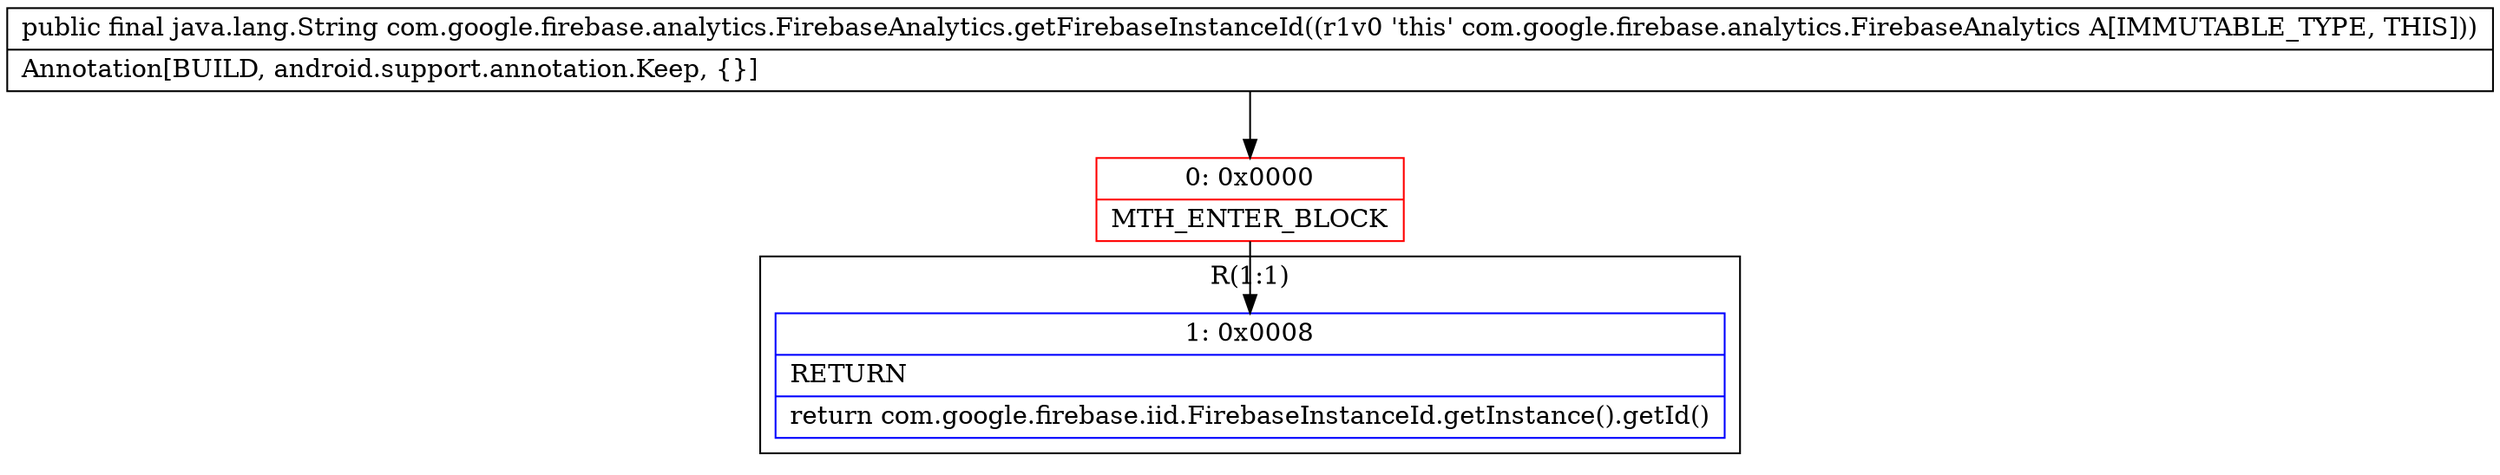 digraph "CFG forcom.google.firebase.analytics.FirebaseAnalytics.getFirebaseInstanceId()Ljava\/lang\/String;" {
subgraph cluster_Region_2108849679 {
label = "R(1:1)";
node [shape=record,color=blue];
Node_1 [shape=record,label="{1\:\ 0x0008|RETURN\l|return com.google.firebase.iid.FirebaseInstanceId.getInstance().getId()\l}"];
}
Node_0 [shape=record,color=red,label="{0\:\ 0x0000|MTH_ENTER_BLOCK\l}"];
MethodNode[shape=record,label="{public final java.lang.String com.google.firebase.analytics.FirebaseAnalytics.getFirebaseInstanceId((r1v0 'this' com.google.firebase.analytics.FirebaseAnalytics A[IMMUTABLE_TYPE, THIS]))  | Annotation[BUILD, android.support.annotation.Keep, \{\}]\l}"];
MethodNode -> Node_0;
Node_0 -> Node_1;
}

